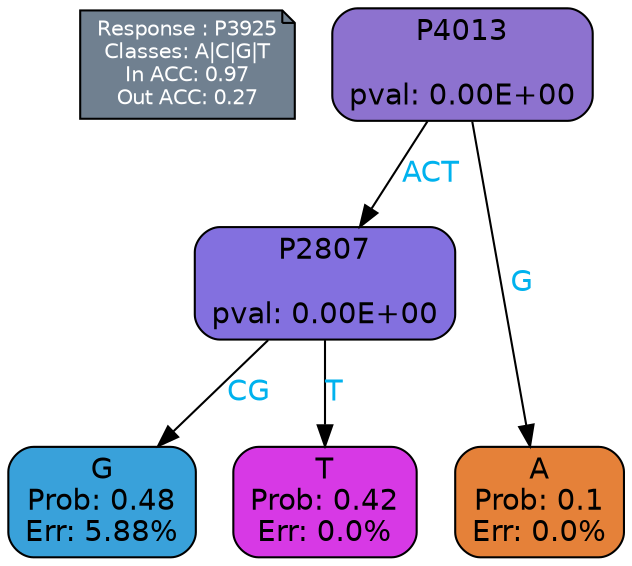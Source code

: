 digraph Tree {
node [shape=box, style="filled, rounded", color="black", fontname=helvetica] ;
graph [ranksep=equally, splines=polylines, bgcolor=transparent, dpi=600] ;
edge [fontname=helvetica] ;
LEGEND [label="Response : P3925
Classes: A|C|G|T
In ACC: 0.97
Out ACC: 0.27
",shape=note,align=left,style=filled,fillcolor="slategray",fontcolor="white",fontsize=10];1 [label="P4013

pval: 0.00E+00", fillcolor="#8d72cf"] ;
2 [label="P2807

pval: 0.00E+00", fillcolor="#8370df"] ;
3 [label="G
Prob: 0.48
Err: 5.88%", fillcolor="#39a1da"] ;
4 [label="T
Prob: 0.42
Err: 0.0%", fillcolor="#d739e5"] ;
5 [label="A
Prob: 0.1
Err: 0.0%", fillcolor="#e58139"] ;
1 -> 2 [label="ACT",fontcolor=deepskyblue2] ;
1 -> 5 [label="G",fontcolor=deepskyblue2] ;
2 -> 3 [label="CG",fontcolor=deepskyblue2] ;
2 -> 4 [label="T",fontcolor=deepskyblue2] ;
{rank = same; 3;4;5;}{rank = same; LEGEND;1;}}